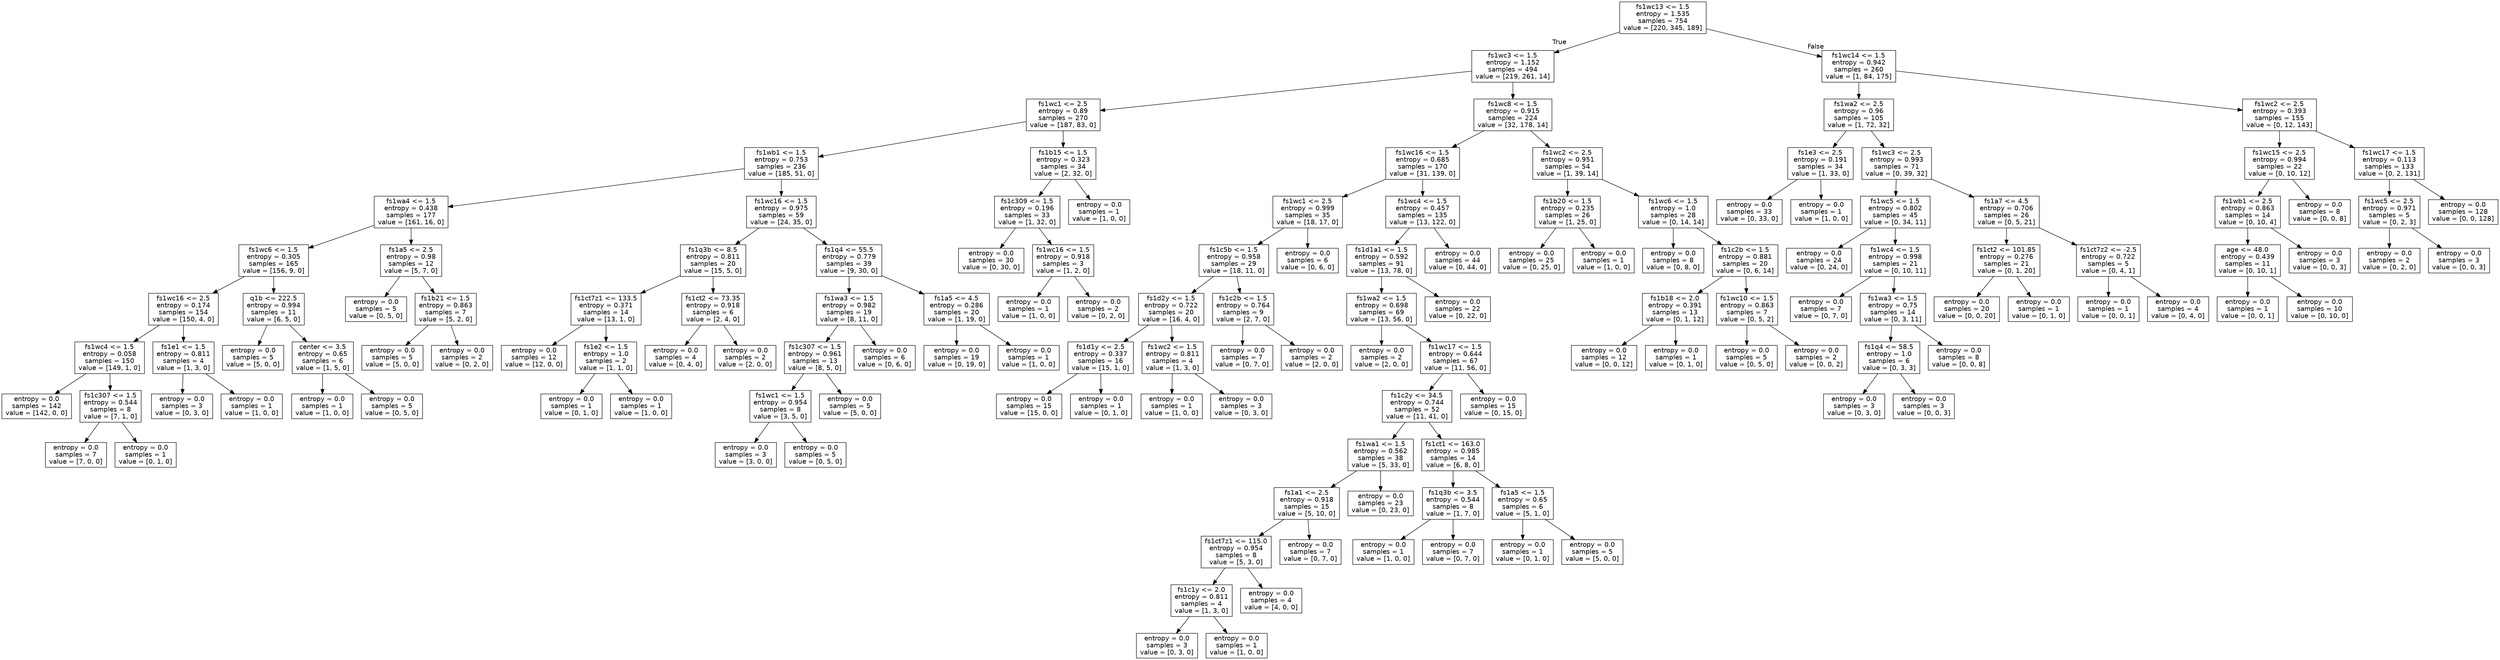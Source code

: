 digraph Tree {
node [shape=box, fontname="helvetica"] ;
edge [fontname="helvetica"] ;
0 [label="fs1wc13 <= 1.5\nentropy = 1.535\nsamples = 754\nvalue = [220, 345, 189]"] ;
1 [label="fs1wc3 <= 1.5\nentropy = 1.152\nsamples = 494\nvalue = [219, 261, 14]"] ;
0 -> 1 [labeldistance=2.5, labelangle=45, headlabel="True"] ;
2 [label="fs1wc1 <= 2.5\nentropy = 0.89\nsamples = 270\nvalue = [187, 83, 0]"] ;
1 -> 2 ;
3 [label="fs1wb1 <= 1.5\nentropy = 0.753\nsamples = 236\nvalue = [185, 51, 0]"] ;
2 -> 3 ;
4 [label="fs1wa4 <= 1.5\nentropy = 0.438\nsamples = 177\nvalue = [161, 16, 0]"] ;
3 -> 4 ;
5 [label="fs1wc6 <= 1.5\nentropy = 0.305\nsamples = 165\nvalue = [156, 9, 0]"] ;
4 -> 5 ;
6 [label="fs1wc16 <= 2.5\nentropy = 0.174\nsamples = 154\nvalue = [150, 4, 0]"] ;
5 -> 6 ;
7 [label="fs1wc4 <= 1.5\nentropy = 0.058\nsamples = 150\nvalue = [149, 1, 0]"] ;
6 -> 7 ;
8 [label="entropy = 0.0\nsamples = 142\nvalue = [142, 0, 0]"] ;
7 -> 8 ;
9 [label="fs1c307 <= 1.5\nentropy = 0.544\nsamples = 8\nvalue = [7, 1, 0]"] ;
7 -> 9 ;
10 [label="entropy = 0.0\nsamples = 7\nvalue = [7, 0, 0]"] ;
9 -> 10 ;
11 [label="entropy = 0.0\nsamples = 1\nvalue = [0, 1, 0]"] ;
9 -> 11 ;
12 [label="fs1e1 <= 1.5\nentropy = 0.811\nsamples = 4\nvalue = [1, 3, 0]"] ;
6 -> 12 ;
13 [label="entropy = 0.0\nsamples = 3\nvalue = [0, 3, 0]"] ;
12 -> 13 ;
14 [label="entropy = 0.0\nsamples = 1\nvalue = [1, 0, 0]"] ;
12 -> 14 ;
15 [label="q1b <= 222.5\nentropy = 0.994\nsamples = 11\nvalue = [6, 5, 0]"] ;
5 -> 15 ;
16 [label="entropy = 0.0\nsamples = 5\nvalue = [5, 0, 0]"] ;
15 -> 16 ;
17 [label="center <= 3.5\nentropy = 0.65\nsamples = 6\nvalue = [1, 5, 0]"] ;
15 -> 17 ;
18 [label="entropy = 0.0\nsamples = 1\nvalue = [1, 0, 0]"] ;
17 -> 18 ;
19 [label="entropy = 0.0\nsamples = 5\nvalue = [0, 5, 0]"] ;
17 -> 19 ;
20 [label="fs1a5 <= 2.5\nentropy = 0.98\nsamples = 12\nvalue = [5, 7, 0]"] ;
4 -> 20 ;
21 [label="entropy = 0.0\nsamples = 5\nvalue = [0, 5, 0]"] ;
20 -> 21 ;
22 [label="fs1b21 <= 1.5\nentropy = 0.863\nsamples = 7\nvalue = [5, 2, 0]"] ;
20 -> 22 ;
23 [label="entropy = 0.0\nsamples = 5\nvalue = [5, 0, 0]"] ;
22 -> 23 ;
24 [label="entropy = 0.0\nsamples = 2\nvalue = [0, 2, 0]"] ;
22 -> 24 ;
25 [label="fs1wc16 <= 1.5\nentropy = 0.975\nsamples = 59\nvalue = [24, 35, 0]"] ;
3 -> 25 ;
26 [label="fs1q3b <= 8.5\nentropy = 0.811\nsamples = 20\nvalue = [15, 5, 0]"] ;
25 -> 26 ;
27 [label="fs1ct7z1 <= 133.5\nentropy = 0.371\nsamples = 14\nvalue = [13, 1, 0]"] ;
26 -> 27 ;
28 [label="entropy = 0.0\nsamples = 12\nvalue = [12, 0, 0]"] ;
27 -> 28 ;
29 [label="fs1e2 <= 1.5\nentropy = 1.0\nsamples = 2\nvalue = [1, 1, 0]"] ;
27 -> 29 ;
30 [label="entropy = 0.0\nsamples = 1\nvalue = [0, 1, 0]"] ;
29 -> 30 ;
31 [label="entropy = 0.0\nsamples = 1\nvalue = [1, 0, 0]"] ;
29 -> 31 ;
32 [label="fs1ct2 <= 73.35\nentropy = 0.918\nsamples = 6\nvalue = [2, 4, 0]"] ;
26 -> 32 ;
33 [label="entropy = 0.0\nsamples = 4\nvalue = [0, 4, 0]"] ;
32 -> 33 ;
34 [label="entropy = 0.0\nsamples = 2\nvalue = [2, 0, 0]"] ;
32 -> 34 ;
35 [label="fs1q4 <= 55.5\nentropy = 0.779\nsamples = 39\nvalue = [9, 30, 0]"] ;
25 -> 35 ;
36 [label="fs1wa3 <= 1.5\nentropy = 0.982\nsamples = 19\nvalue = [8, 11, 0]"] ;
35 -> 36 ;
37 [label="fs1c307 <= 1.5\nentropy = 0.961\nsamples = 13\nvalue = [8, 5, 0]"] ;
36 -> 37 ;
38 [label="fs1wc1 <= 1.5\nentropy = 0.954\nsamples = 8\nvalue = [3, 5, 0]"] ;
37 -> 38 ;
39 [label="entropy = 0.0\nsamples = 3\nvalue = [3, 0, 0]"] ;
38 -> 39 ;
40 [label="entropy = 0.0\nsamples = 5\nvalue = [0, 5, 0]"] ;
38 -> 40 ;
41 [label="entropy = 0.0\nsamples = 5\nvalue = [5, 0, 0]"] ;
37 -> 41 ;
42 [label="entropy = 0.0\nsamples = 6\nvalue = [0, 6, 0]"] ;
36 -> 42 ;
43 [label="fs1a5 <= 4.5\nentropy = 0.286\nsamples = 20\nvalue = [1, 19, 0]"] ;
35 -> 43 ;
44 [label="entropy = 0.0\nsamples = 19\nvalue = [0, 19, 0]"] ;
43 -> 44 ;
45 [label="entropy = 0.0\nsamples = 1\nvalue = [1, 0, 0]"] ;
43 -> 45 ;
46 [label="fs1b15 <= 1.5\nentropy = 0.323\nsamples = 34\nvalue = [2, 32, 0]"] ;
2 -> 46 ;
47 [label="fs1c309 <= 1.5\nentropy = 0.196\nsamples = 33\nvalue = [1, 32, 0]"] ;
46 -> 47 ;
48 [label="entropy = 0.0\nsamples = 30\nvalue = [0, 30, 0]"] ;
47 -> 48 ;
49 [label="fs1wc16 <= 1.5\nentropy = 0.918\nsamples = 3\nvalue = [1, 2, 0]"] ;
47 -> 49 ;
50 [label="entropy = 0.0\nsamples = 1\nvalue = [1, 0, 0]"] ;
49 -> 50 ;
51 [label="entropy = 0.0\nsamples = 2\nvalue = [0, 2, 0]"] ;
49 -> 51 ;
52 [label="entropy = 0.0\nsamples = 1\nvalue = [1, 0, 0]"] ;
46 -> 52 ;
53 [label="fs1wc8 <= 1.5\nentropy = 0.915\nsamples = 224\nvalue = [32, 178, 14]"] ;
1 -> 53 ;
54 [label="fs1wc16 <= 1.5\nentropy = 0.685\nsamples = 170\nvalue = [31, 139, 0]"] ;
53 -> 54 ;
55 [label="fs1wc1 <= 2.5\nentropy = 0.999\nsamples = 35\nvalue = [18, 17, 0]"] ;
54 -> 55 ;
56 [label="fs1c5b <= 1.5\nentropy = 0.958\nsamples = 29\nvalue = [18, 11, 0]"] ;
55 -> 56 ;
57 [label="fs1d2y <= 1.5\nentropy = 0.722\nsamples = 20\nvalue = [16, 4, 0]"] ;
56 -> 57 ;
58 [label="fs1d1y <= 2.5\nentropy = 0.337\nsamples = 16\nvalue = [15, 1, 0]"] ;
57 -> 58 ;
59 [label="entropy = 0.0\nsamples = 15\nvalue = [15, 0, 0]"] ;
58 -> 59 ;
60 [label="entropy = 0.0\nsamples = 1\nvalue = [0, 1, 0]"] ;
58 -> 60 ;
61 [label="fs1wc2 <= 1.5\nentropy = 0.811\nsamples = 4\nvalue = [1, 3, 0]"] ;
57 -> 61 ;
62 [label="entropy = 0.0\nsamples = 1\nvalue = [1, 0, 0]"] ;
61 -> 62 ;
63 [label="entropy = 0.0\nsamples = 3\nvalue = [0, 3, 0]"] ;
61 -> 63 ;
64 [label="fs1c2b <= 1.5\nentropy = 0.764\nsamples = 9\nvalue = [2, 7, 0]"] ;
56 -> 64 ;
65 [label="entropy = 0.0\nsamples = 7\nvalue = [0, 7, 0]"] ;
64 -> 65 ;
66 [label="entropy = 0.0\nsamples = 2\nvalue = [2, 0, 0]"] ;
64 -> 66 ;
67 [label="entropy = 0.0\nsamples = 6\nvalue = [0, 6, 0]"] ;
55 -> 67 ;
68 [label="fs1wc4 <= 1.5\nentropy = 0.457\nsamples = 135\nvalue = [13, 122, 0]"] ;
54 -> 68 ;
69 [label="fs1d1a1 <= 1.5\nentropy = 0.592\nsamples = 91\nvalue = [13, 78, 0]"] ;
68 -> 69 ;
70 [label="fs1wa2 <= 1.5\nentropy = 0.698\nsamples = 69\nvalue = [13, 56, 0]"] ;
69 -> 70 ;
71 [label="entropy = 0.0\nsamples = 2\nvalue = [2, 0, 0]"] ;
70 -> 71 ;
72 [label="fs1wc17 <= 1.5\nentropy = 0.644\nsamples = 67\nvalue = [11, 56, 0]"] ;
70 -> 72 ;
73 [label="fs1c2y <= 34.5\nentropy = 0.744\nsamples = 52\nvalue = [11, 41, 0]"] ;
72 -> 73 ;
74 [label="fs1wa1 <= 1.5\nentropy = 0.562\nsamples = 38\nvalue = [5, 33, 0]"] ;
73 -> 74 ;
75 [label="fs1a1 <= 2.5\nentropy = 0.918\nsamples = 15\nvalue = [5, 10, 0]"] ;
74 -> 75 ;
76 [label="fs1ct7z1 <= 115.0\nentropy = 0.954\nsamples = 8\nvalue = [5, 3, 0]"] ;
75 -> 76 ;
77 [label="fs1c1y <= 2.0\nentropy = 0.811\nsamples = 4\nvalue = [1, 3, 0]"] ;
76 -> 77 ;
78 [label="entropy = 0.0\nsamples = 3\nvalue = [0, 3, 0]"] ;
77 -> 78 ;
79 [label="entropy = 0.0\nsamples = 1\nvalue = [1, 0, 0]"] ;
77 -> 79 ;
80 [label="entropy = 0.0\nsamples = 4\nvalue = [4, 0, 0]"] ;
76 -> 80 ;
81 [label="entropy = 0.0\nsamples = 7\nvalue = [0, 7, 0]"] ;
75 -> 81 ;
82 [label="entropy = 0.0\nsamples = 23\nvalue = [0, 23, 0]"] ;
74 -> 82 ;
83 [label="fs1ct1 <= 163.0\nentropy = 0.985\nsamples = 14\nvalue = [6, 8, 0]"] ;
73 -> 83 ;
84 [label="fs1q3b <= 3.5\nentropy = 0.544\nsamples = 8\nvalue = [1, 7, 0]"] ;
83 -> 84 ;
85 [label="entropy = 0.0\nsamples = 1\nvalue = [1, 0, 0]"] ;
84 -> 85 ;
86 [label="entropy = 0.0\nsamples = 7\nvalue = [0, 7, 0]"] ;
84 -> 86 ;
87 [label="fs1a5 <= 1.5\nentropy = 0.65\nsamples = 6\nvalue = [5, 1, 0]"] ;
83 -> 87 ;
88 [label="entropy = 0.0\nsamples = 1\nvalue = [0, 1, 0]"] ;
87 -> 88 ;
89 [label="entropy = 0.0\nsamples = 5\nvalue = [5, 0, 0]"] ;
87 -> 89 ;
90 [label="entropy = 0.0\nsamples = 15\nvalue = [0, 15, 0]"] ;
72 -> 90 ;
91 [label="entropy = 0.0\nsamples = 22\nvalue = [0, 22, 0]"] ;
69 -> 91 ;
92 [label="entropy = 0.0\nsamples = 44\nvalue = [0, 44, 0]"] ;
68 -> 92 ;
93 [label="fs1wc2 <= 2.5\nentropy = 0.951\nsamples = 54\nvalue = [1, 39, 14]"] ;
53 -> 93 ;
94 [label="fs1b20 <= 1.5\nentropy = 0.235\nsamples = 26\nvalue = [1, 25, 0]"] ;
93 -> 94 ;
95 [label="entropy = 0.0\nsamples = 25\nvalue = [0, 25, 0]"] ;
94 -> 95 ;
96 [label="entropy = 0.0\nsamples = 1\nvalue = [1, 0, 0]"] ;
94 -> 96 ;
97 [label="fs1wc6 <= 1.5\nentropy = 1.0\nsamples = 28\nvalue = [0, 14, 14]"] ;
93 -> 97 ;
98 [label="entropy = 0.0\nsamples = 8\nvalue = [0, 8, 0]"] ;
97 -> 98 ;
99 [label="fs1c2b <= 1.5\nentropy = 0.881\nsamples = 20\nvalue = [0, 6, 14]"] ;
97 -> 99 ;
100 [label="fs1b18 <= 2.0\nentropy = 0.391\nsamples = 13\nvalue = [0, 1, 12]"] ;
99 -> 100 ;
101 [label="entropy = 0.0\nsamples = 12\nvalue = [0, 0, 12]"] ;
100 -> 101 ;
102 [label="entropy = 0.0\nsamples = 1\nvalue = [0, 1, 0]"] ;
100 -> 102 ;
103 [label="fs1wc10 <= 1.5\nentropy = 0.863\nsamples = 7\nvalue = [0, 5, 2]"] ;
99 -> 103 ;
104 [label="entropy = 0.0\nsamples = 5\nvalue = [0, 5, 0]"] ;
103 -> 104 ;
105 [label="entropy = 0.0\nsamples = 2\nvalue = [0, 0, 2]"] ;
103 -> 105 ;
106 [label="fs1wc14 <= 1.5\nentropy = 0.942\nsamples = 260\nvalue = [1, 84, 175]"] ;
0 -> 106 [labeldistance=2.5, labelangle=-45, headlabel="False"] ;
107 [label="fs1wa2 <= 2.5\nentropy = 0.96\nsamples = 105\nvalue = [1, 72, 32]"] ;
106 -> 107 ;
108 [label="fs1e3 <= 2.5\nentropy = 0.191\nsamples = 34\nvalue = [1, 33, 0]"] ;
107 -> 108 ;
109 [label="entropy = 0.0\nsamples = 33\nvalue = [0, 33, 0]"] ;
108 -> 109 ;
110 [label="entropy = 0.0\nsamples = 1\nvalue = [1, 0, 0]"] ;
108 -> 110 ;
111 [label="fs1wc3 <= 2.5\nentropy = 0.993\nsamples = 71\nvalue = [0, 39, 32]"] ;
107 -> 111 ;
112 [label="fs1wc5 <= 1.5\nentropy = 0.802\nsamples = 45\nvalue = [0, 34, 11]"] ;
111 -> 112 ;
113 [label="entropy = 0.0\nsamples = 24\nvalue = [0, 24, 0]"] ;
112 -> 113 ;
114 [label="fs1wc4 <= 1.5\nentropy = 0.998\nsamples = 21\nvalue = [0, 10, 11]"] ;
112 -> 114 ;
115 [label="entropy = 0.0\nsamples = 7\nvalue = [0, 7, 0]"] ;
114 -> 115 ;
116 [label="fs1wa3 <= 1.5\nentropy = 0.75\nsamples = 14\nvalue = [0, 3, 11]"] ;
114 -> 116 ;
117 [label="fs1q4 <= 58.5\nentropy = 1.0\nsamples = 6\nvalue = [0, 3, 3]"] ;
116 -> 117 ;
118 [label="entropy = 0.0\nsamples = 3\nvalue = [0, 3, 0]"] ;
117 -> 118 ;
119 [label="entropy = 0.0\nsamples = 3\nvalue = [0, 0, 3]"] ;
117 -> 119 ;
120 [label="entropy = 0.0\nsamples = 8\nvalue = [0, 0, 8]"] ;
116 -> 120 ;
121 [label="fs1a7 <= 4.5\nentropy = 0.706\nsamples = 26\nvalue = [0, 5, 21]"] ;
111 -> 121 ;
122 [label="fs1ct2 <= 101.85\nentropy = 0.276\nsamples = 21\nvalue = [0, 1, 20]"] ;
121 -> 122 ;
123 [label="entropy = 0.0\nsamples = 20\nvalue = [0, 0, 20]"] ;
122 -> 123 ;
124 [label="entropy = 0.0\nsamples = 1\nvalue = [0, 1, 0]"] ;
122 -> 124 ;
125 [label="fs1ct7z2 <= -2.5\nentropy = 0.722\nsamples = 5\nvalue = [0, 4, 1]"] ;
121 -> 125 ;
126 [label="entropy = 0.0\nsamples = 1\nvalue = [0, 0, 1]"] ;
125 -> 126 ;
127 [label="entropy = 0.0\nsamples = 4\nvalue = [0, 4, 0]"] ;
125 -> 127 ;
128 [label="fs1wc2 <= 2.5\nentropy = 0.393\nsamples = 155\nvalue = [0, 12, 143]"] ;
106 -> 128 ;
129 [label="fs1wc15 <= 2.5\nentropy = 0.994\nsamples = 22\nvalue = [0, 10, 12]"] ;
128 -> 129 ;
130 [label="fs1wb1 <= 2.5\nentropy = 0.863\nsamples = 14\nvalue = [0, 10, 4]"] ;
129 -> 130 ;
131 [label="age <= 48.0\nentropy = 0.439\nsamples = 11\nvalue = [0, 10, 1]"] ;
130 -> 131 ;
132 [label="entropy = 0.0\nsamples = 1\nvalue = [0, 0, 1]"] ;
131 -> 132 ;
133 [label="entropy = 0.0\nsamples = 10\nvalue = [0, 10, 0]"] ;
131 -> 133 ;
134 [label="entropy = 0.0\nsamples = 3\nvalue = [0, 0, 3]"] ;
130 -> 134 ;
135 [label="entropy = 0.0\nsamples = 8\nvalue = [0, 0, 8]"] ;
129 -> 135 ;
136 [label="fs1wc17 <= 1.5\nentropy = 0.113\nsamples = 133\nvalue = [0, 2, 131]"] ;
128 -> 136 ;
137 [label="fs1wc5 <= 2.5\nentropy = 0.971\nsamples = 5\nvalue = [0, 2, 3]"] ;
136 -> 137 ;
138 [label="entropy = 0.0\nsamples = 2\nvalue = [0, 2, 0]"] ;
137 -> 138 ;
139 [label="entropy = 0.0\nsamples = 3\nvalue = [0, 0, 3]"] ;
137 -> 139 ;
140 [label="entropy = 0.0\nsamples = 128\nvalue = [0, 0, 128]"] ;
136 -> 140 ;
}